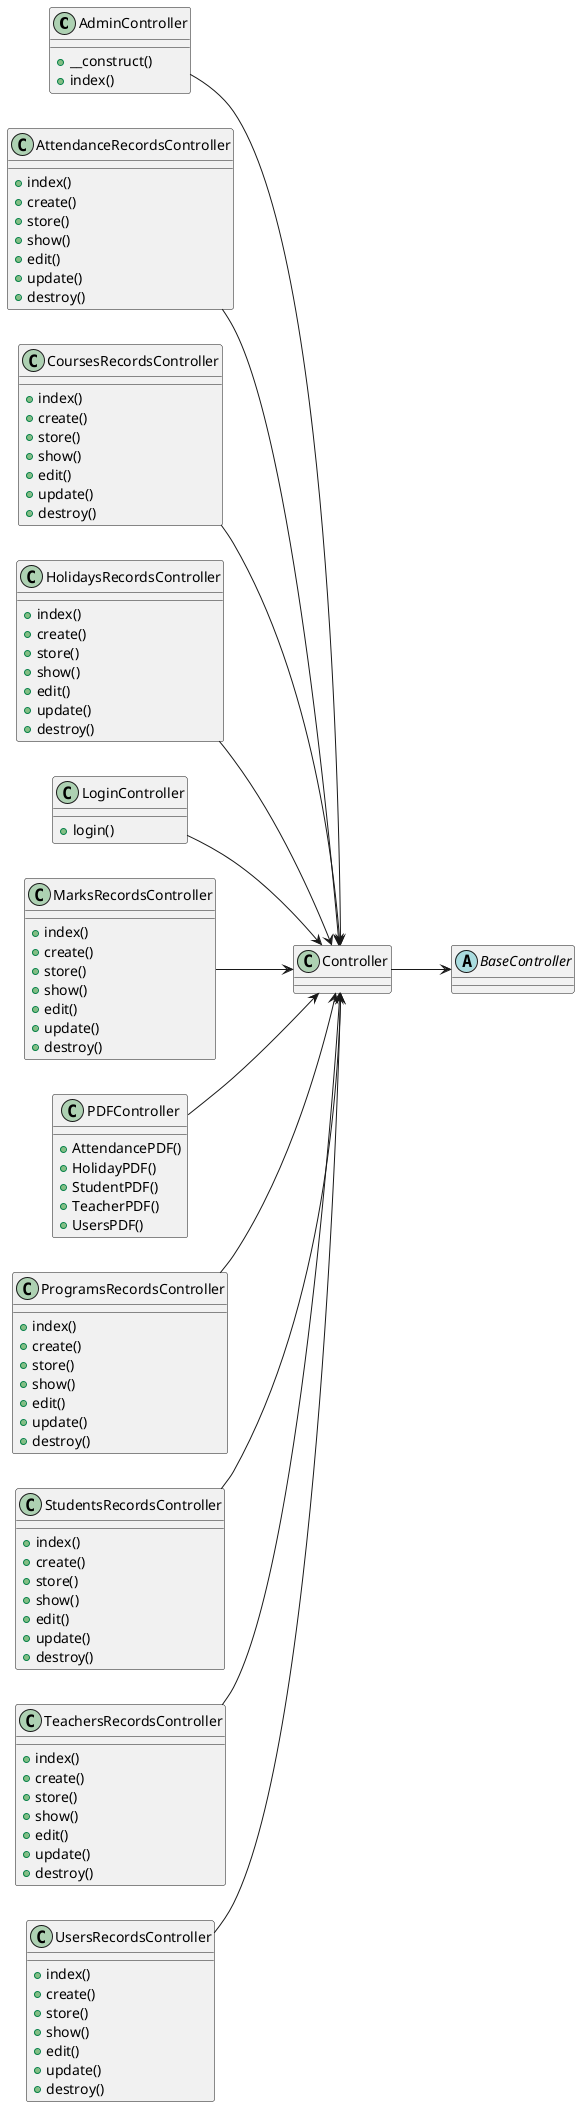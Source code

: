 @startuml AdminControllerClassDiagram
left to right direction

class AdminController{
    +__construct()
    +index()
}

class AttendanceRecordsController{
    +index()
    +create()
    +store()
    +show()
    +edit()
    +update()
    +destroy()
}

class CoursesRecordsController{
    +index()
    +create()
    +store()
    +show()
    +edit()
    +update()
    +destroy()
}

class HolidaysRecordsController{
    +index()
    +create()
    +store()
    +show()
    +edit()
    +update()
    +destroy()
}

class LoginController{
    +login()
}

class MarksRecordsController{
    +index()
    +create()
    +store()
    +show()
    +edit()
    +update()
    +destroy()
}

class PDFController{
    +AttendancePDF()
    +HolidayPDF()
    +StudentPDF()
    +TeacherPDF()
    +UsersPDF()
}

class ProgramsRecordsController{
    +index()
    +create()
    +store()
    +show()
    +edit()
    +update()
    +destroy()
}

class StudentsRecordsController{
    +index()
    +create()
    +store()
    +show()
    +edit()
    +update()
    +destroy()
}

class TeachersRecordsController{
    +index()
    +create()
    +store()
    +show()
    +edit()
    +update()
    +destroy()
}

class UsersRecordsController{
    +index()
    +create()
    +store()
    +show()
    +edit()
    +update()
    +destroy()
}


abstract class BaseController{}
Controller --> BaseController

AdminController --> Controller
AttendanceRecordsController --> Controller
CoursesRecordsController --> Controller
HolidaysRecordsController --> Controller
LoginController --> Controller
MarksRecordsController --> Controller
PDFController --> Controller
ProgramsRecordsController --> Controller
StudentsRecordsController --> Controller
TeachersRecordsController --> Controller
UsersRecordsController --> Controller


@enduml
